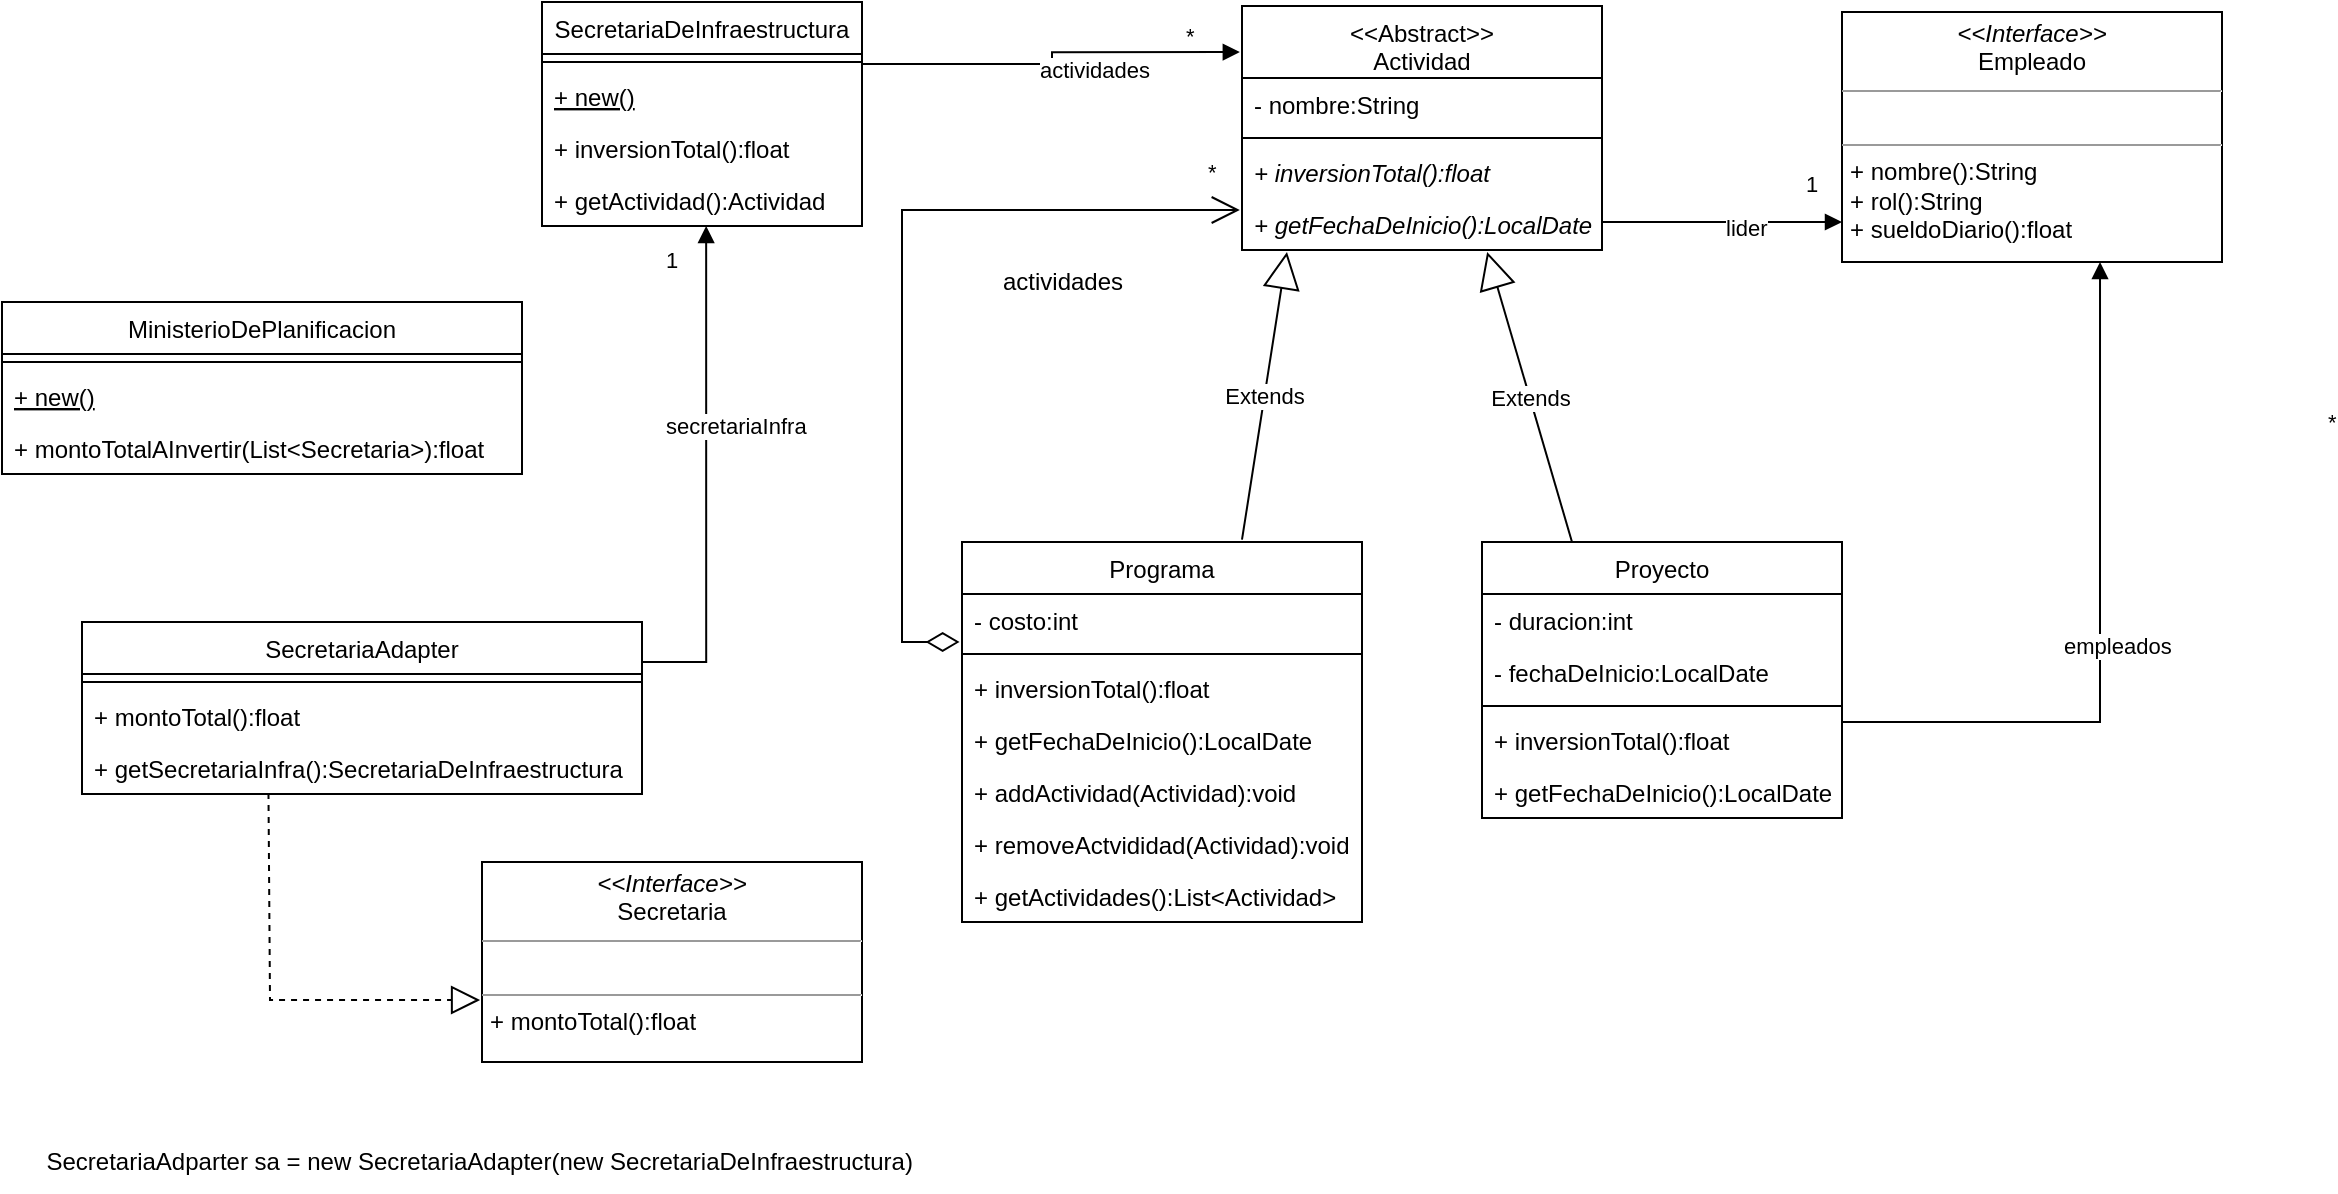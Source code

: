 <mxfile version="20.6.0" type="github">
  <diagram id="C5RBs43oDa-KdzZeNtuy" name="Page-1">
    <mxGraphModel dx="1695" dy="1619" grid="1" gridSize="10" guides="1" tooltips="1" connect="1" arrows="1" fold="1" page="1" pageScale="1" pageWidth="827" pageHeight="1169" math="0" shadow="0">
      <root>
        <mxCell id="WIyWlLk6GJQsqaUBKTNV-0" />
        <mxCell id="WIyWlLk6GJQsqaUBKTNV-1" parent="WIyWlLk6GJQsqaUBKTNV-0" />
        <mxCell id="ZmnFRqZtTHVAp45yPcgr-0" value="Proyecto" style="swimlane;fontStyle=0;align=center;verticalAlign=top;childLayout=stackLayout;horizontal=1;startSize=26;horizontalStack=0;resizeParent=1;resizeParentMax=0;resizeLast=0;collapsible=1;marginBottom=0;" parent="WIyWlLk6GJQsqaUBKTNV-1" vertex="1">
          <mxGeometry x="100" y="120" width="180" height="138" as="geometry" />
        </mxCell>
        <mxCell id="ZmnFRqZtTHVAp45yPcgr-5" value="- duracion:int" style="text;strokeColor=none;fillColor=none;align=left;verticalAlign=top;spacingLeft=4;spacingRight=4;overflow=hidden;rotatable=0;points=[[0,0.5],[1,0.5]];portConstraint=eastwest;" parent="ZmnFRqZtTHVAp45yPcgr-0" vertex="1">
          <mxGeometry y="26" width="180" height="26" as="geometry" />
        </mxCell>
        <mxCell id="ZmnFRqZtTHVAp45yPcgr-4" value="- fechaDeInicio:LocalDate" style="text;strokeColor=none;fillColor=none;align=left;verticalAlign=top;spacingLeft=4;spacingRight=4;overflow=hidden;rotatable=0;points=[[0,0.5],[1,0.5]];portConstraint=eastwest;" parent="ZmnFRqZtTHVAp45yPcgr-0" vertex="1">
          <mxGeometry y="52" width="180" height="26" as="geometry" />
        </mxCell>
        <mxCell id="ZmnFRqZtTHVAp45yPcgr-2" value="" style="line;strokeWidth=1;fillColor=none;align=left;verticalAlign=middle;spacingTop=-1;spacingLeft=3;spacingRight=3;rotatable=0;labelPosition=right;points=[];portConstraint=eastwest;strokeColor=inherit;" parent="ZmnFRqZtTHVAp45yPcgr-0" vertex="1">
          <mxGeometry y="78" width="180" height="8" as="geometry" />
        </mxCell>
        <mxCell id="ZmnFRqZtTHVAp45yPcgr-3" value="+ inversionTotal():float" style="text;strokeColor=none;fillColor=none;align=left;verticalAlign=top;spacingLeft=4;spacingRight=4;overflow=hidden;rotatable=0;points=[[0,0.5],[1,0.5]];portConstraint=eastwest;" parent="ZmnFRqZtTHVAp45yPcgr-0" vertex="1">
          <mxGeometry y="86" width="180" height="26" as="geometry" />
        </mxCell>
        <mxCell id="ZmnFRqZtTHVAp45yPcgr-25" value="+ getFechaDeInicio():LocalDate" style="text;strokeColor=none;fillColor=none;align=left;verticalAlign=top;spacingLeft=4;spacingRight=4;overflow=hidden;rotatable=0;points=[[0,0.5],[1,0.5]];portConstraint=eastwest;fontStyle=0" parent="ZmnFRqZtTHVAp45yPcgr-0" vertex="1">
          <mxGeometry y="112" width="180" height="26" as="geometry" />
        </mxCell>
        <mxCell id="ZmnFRqZtTHVAp45yPcgr-6" value="&lt;p style=&quot;margin:0px;margin-top:4px;text-align:center;&quot;&gt;&lt;i&gt;&amp;lt;&amp;lt;Interface&amp;gt;&amp;gt;&lt;/i&gt;&lt;br&gt;Empleado&lt;/p&gt;&lt;hr size=&quot;1&quot;&gt;&lt;p style=&quot;margin:0px;margin-left:4px;&quot;&gt;&lt;br&gt;&lt;/p&gt;&lt;hr size=&quot;1&quot;&gt;&lt;p style=&quot;margin:0px;margin-left:4px;&quot;&gt;+ nombre():String&lt;/p&gt;&lt;p style=&quot;margin:0px;margin-left:4px;&quot;&gt;+ rol():String&lt;/p&gt;&lt;p style=&quot;margin:0px;margin-left:4px;&quot;&gt;+ sueldoDiario():float&lt;/p&gt;" style="verticalAlign=top;align=left;overflow=fill;fontSize=12;fontFamily=Helvetica;html=1;" parent="WIyWlLk6GJQsqaUBKTNV-1" vertex="1">
          <mxGeometry x="280" y="-145" width="190" height="125" as="geometry" />
        </mxCell>
        <mxCell id="ZmnFRqZtTHVAp45yPcgr-7" value="empleados" style="endArrow=block;endFill=1;html=1;edgeStyle=orthogonalEdgeStyle;align=left;verticalAlign=top;rounded=0;entryX=0.679;entryY=1;entryDx=0;entryDy=0;entryPerimeter=0;" parent="WIyWlLk6GJQsqaUBKTNV-1" target="ZmnFRqZtTHVAp45yPcgr-6" edge="1">
          <mxGeometry y="20" relative="1" as="geometry">
            <mxPoint x="280" y="210" as="sourcePoint" />
            <mxPoint x="520" y="180" as="targetPoint" />
            <Array as="points">
              <mxPoint x="409" y="210" />
            </Array>
            <mxPoint as="offset" />
          </mxGeometry>
        </mxCell>
        <mxCell id="ZmnFRqZtTHVAp45yPcgr-8" value="*" style="edgeLabel;resizable=0;html=1;align=left;verticalAlign=bottom;" parent="ZmnFRqZtTHVAp45yPcgr-7" connectable="0" vertex="1">
          <mxGeometry x="-1" relative="1" as="geometry">
            <mxPoint x="241" y="-142" as="offset" />
          </mxGeometry>
        </mxCell>
        <mxCell id="ZmnFRqZtTHVAp45yPcgr-9" value="Programa" style="swimlane;fontStyle=0;align=center;verticalAlign=top;childLayout=stackLayout;horizontal=1;startSize=26;horizontalStack=0;resizeParent=1;resizeParentMax=0;resizeLast=0;collapsible=1;marginBottom=0;" parent="WIyWlLk6GJQsqaUBKTNV-1" vertex="1">
          <mxGeometry x="-160" y="120" width="200" height="190" as="geometry" />
        </mxCell>
        <mxCell id="ZmnFRqZtTHVAp45yPcgr-15" value="- costo:int" style="text;strokeColor=none;fillColor=none;align=left;verticalAlign=top;spacingLeft=4;spacingRight=4;overflow=hidden;rotatable=0;points=[[0,0.5],[1,0.5]];portConstraint=eastwest;" parent="ZmnFRqZtTHVAp45yPcgr-9" vertex="1">
          <mxGeometry y="26" width="200" height="26" as="geometry" />
        </mxCell>
        <mxCell id="ZmnFRqZtTHVAp45yPcgr-13" value="" style="line;strokeWidth=1;fillColor=none;align=left;verticalAlign=middle;spacingTop=-1;spacingLeft=3;spacingRight=3;rotatable=0;labelPosition=right;points=[];portConstraint=eastwest;strokeColor=inherit;" parent="ZmnFRqZtTHVAp45yPcgr-9" vertex="1">
          <mxGeometry y="52" width="200" height="8" as="geometry" />
        </mxCell>
        <mxCell id="ZmnFRqZtTHVAp45yPcgr-22" value="+ inversionTotal():float" style="text;strokeColor=none;fillColor=none;align=left;verticalAlign=top;spacingLeft=4;spacingRight=4;overflow=hidden;rotatable=0;points=[[0,0.5],[1,0.5]];portConstraint=eastwest;fontStyle=0" parent="ZmnFRqZtTHVAp45yPcgr-9" vertex="1">
          <mxGeometry y="60" width="200" height="26" as="geometry" />
        </mxCell>
        <mxCell id="ZmnFRqZtTHVAp45yPcgr-24" value="+ getFechaDeInicio():LocalDate" style="text;strokeColor=none;fillColor=none;align=left;verticalAlign=top;spacingLeft=4;spacingRight=4;overflow=hidden;rotatable=0;points=[[0,0.5],[1,0.5]];portConstraint=eastwest;fontStyle=0" parent="ZmnFRqZtTHVAp45yPcgr-9" vertex="1">
          <mxGeometry y="86" width="200" height="26" as="geometry" />
        </mxCell>
        <mxCell id="ZmnFRqZtTHVAp45yPcgr-56" value="+ addActividad(Actividad):void" style="text;strokeColor=none;fillColor=none;align=left;verticalAlign=top;spacingLeft=4;spacingRight=4;overflow=hidden;rotatable=0;points=[[0,0.5],[1,0.5]];portConstraint=eastwest;fontStyle=0" parent="ZmnFRqZtTHVAp45yPcgr-9" vertex="1">
          <mxGeometry y="112" width="200" height="26" as="geometry" />
        </mxCell>
        <mxCell id="ZmnFRqZtTHVAp45yPcgr-57" value="+ removeActvididad(Actividad):void" style="text;strokeColor=none;fillColor=none;align=left;verticalAlign=top;spacingLeft=4;spacingRight=4;overflow=hidden;rotatable=0;points=[[0,0.5],[1,0.5]];portConstraint=eastwest;fontStyle=0" parent="ZmnFRqZtTHVAp45yPcgr-9" vertex="1">
          <mxGeometry y="138" width="200" height="26" as="geometry" />
        </mxCell>
        <mxCell id="ZmnFRqZtTHVAp45yPcgr-58" value="+ getActividades():List&lt;Actividad&gt;" style="text;strokeColor=none;fillColor=none;align=left;verticalAlign=top;spacingLeft=4;spacingRight=4;overflow=hidden;rotatable=0;points=[[0,0.5],[1,0.5]];portConstraint=eastwest;fontStyle=0" parent="ZmnFRqZtTHVAp45yPcgr-9" vertex="1">
          <mxGeometry y="164" width="200" height="26" as="geometry" />
        </mxCell>
        <mxCell id="ZmnFRqZtTHVAp45yPcgr-18" value="&lt;&lt;Abstract&gt;&gt;&#xa;Actividad" style="swimlane;fontStyle=0;align=center;verticalAlign=top;childLayout=stackLayout;horizontal=1;startSize=36;horizontalStack=0;resizeParent=1;resizeParentMax=0;resizeLast=0;collapsible=1;marginBottom=0;" parent="WIyWlLk6GJQsqaUBKTNV-1" vertex="1">
          <mxGeometry x="-20" y="-148" width="180" height="122" as="geometry" />
        </mxCell>
        <mxCell id="ZmnFRqZtTHVAp45yPcgr-10" value="- nombre:String" style="text;strokeColor=none;fillColor=none;align=left;verticalAlign=top;spacingLeft=4;spacingRight=4;overflow=hidden;rotatable=0;points=[[0,0.5],[1,0.5]];portConstraint=eastwest;" parent="ZmnFRqZtTHVAp45yPcgr-18" vertex="1">
          <mxGeometry y="36" width="180" height="26" as="geometry" />
        </mxCell>
        <mxCell id="ZmnFRqZtTHVAp45yPcgr-20" value="" style="line;strokeWidth=1;fillColor=none;align=left;verticalAlign=middle;spacingTop=-1;spacingLeft=3;spacingRight=3;rotatable=0;labelPosition=right;points=[];portConstraint=eastwest;strokeColor=inherit;" parent="ZmnFRqZtTHVAp45yPcgr-18" vertex="1">
          <mxGeometry y="62" width="180" height="8" as="geometry" />
        </mxCell>
        <mxCell id="ZmnFRqZtTHVAp45yPcgr-14" value="+ inversionTotal():float" style="text;strokeColor=none;fillColor=none;align=left;verticalAlign=top;spacingLeft=4;spacingRight=4;overflow=hidden;rotatable=0;points=[[0,0.5],[1,0.5]];portConstraint=eastwest;fontStyle=2" parent="ZmnFRqZtTHVAp45yPcgr-18" vertex="1">
          <mxGeometry y="70" width="180" height="26" as="geometry" />
        </mxCell>
        <mxCell id="ZmnFRqZtTHVAp45yPcgr-23" value="+ getFechaDeInicio():LocalDate" style="text;strokeColor=none;fillColor=none;align=left;verticalAlign=top;spacingLeft=4;spacingRight=4;overflow=hidden;rotatable=0;points=[[0,0.5],[1,0.5]];portConstraint=eastwest;fontStyle=2" parent="ZmnFRqZtTHVAp45yPcgr-18" vertex="1">
          <mxGeometry y="96" width="180" height="26" as="geometry" />
        </mxCell>
        <mxCell id="ZmnFRqZtTHVAp45yPcgr-26" value="Extends" style="endArrow=block;endSize=16;endFill=0;html=1;rounded=0;exitX=0.7;exitY=-0.006;exitDx=0;exitDy=0;exitPerimeter=0;entryX=0.125;entryY=1.038;entryDx=0;entryDy=0;entryPerimeter=0;" parent="WIyWlLk6GJQsqaUBKTNV-1" source="ZmnFRqZtTHVAp45yPcgr-9" target="ZmnFRqZtTHVAp45yPcgr-23" edge="1">
          <mxGeometry width="160" relative="1" as="geometry">
            <mxPoint x="-70" y="70" as="sourcePoint" />
            <mxPoint x="90" y="70" as="targetPoint" />
          </mxGeometry>
        </mxCell>
        <mxCell id="ZmnFRqZtTHVAp45yPcgr-27" value="Extends" style="endArrow=block;endSize=16;endFill=0;html=1;rounded=0;exitX=0.25;exitY=0;exitDx=0;exitDy=0;entryX=0.681;entryY=1.038;entryDx=0;entryDy=0;entryPerimeter=0;" parent="WIyWlLk6GJQsqaUBKTNV-1" source="ZmnFRqZtTHVAp45yPcgr-0" target="ZmnFRqZtTHVAp45yPcgr-23" edge="1">
          <mxGeometry width="160" relative="1" as="geometry">
            <mxPoint x="80" y="50" as="sourcePoint" />
            <mxPoint x="240" y="50" as="targetPoint" />
          </mxGeometry>
        </mxCell>
        <mxCell id="ZmnFRqZtTHVAp45yPcgr-30" value="*" style="endArrow=open;html=1;endSize=12;startArrow=diamondThin;startSize=14;startFill=0;edgeStyle=orthogonalEdgeStyle;align=left;verticalAlign=bottom;rounded=0;exitX=-0.006;exitY=0.923;exitDx=0;exitDy=0;exitPerimeter=0;entryX=-0.006;entryY=0.231;entryDx=0;entryDy=0;entryPerimeter=0;" parent="WIyWlLk6GJQsqaUBKTNV-1" source="ZmnFRqZtTHVAp45yPcgr-15" target="ZmnFRqZtTHVAp45yPcgr-23" edge="1">
          <mxGeometry x="0.911" y="10" relative="1" as="geometry">
            <mxPoint x="-220" y="170" as="sourcePoint" />
            <mxPoint x="-140" y="-20" as="targetPoint" />
            <Array as="points">
              <mxPoint x="-190" y="170" />
              <mxPoint x="-190" y="-46" />
            </Array>
            <mxPoint as="offset" />
          </mxGeometry>
        </mxCell>
        <mxCell id="ZmnFRqZtTHVAp45yPcgr-31" value="actividades" style="text;html=1;align=center;verticalAlign=middle;resizable=0;points=[];autosize=1;strokeColor=none;fillColor=none;" parent="WIyWlLk6GJQsqaUBKTNV-1" vertex="1">
          <mxGeometry x="-150" y="-25" width="80" height="30" as="geometry" />
        </mxCell>
        <mxCell id="ZmnFRqZtTHVAp45yPcgr-32" value="lider" style="endArrow=block;endFill=1;html=1;edgeStyle=orthogonalEdgeStyle;align=left;verticalAlign=top;rounded=0;" parent="WIyWlLk6GJQsqaUBKTNV-1" edge="1">
          <mxGeometry y="10" relative="1" as="geometry">
            <mxPoint x="160" y="-40" as="sourcePoint" />
            <mxPoint x="280" y="-40" as="targetPoint" />
            <mxPoint as="offset" />
          </mxGeometry>
        </mxCell>
        <mxCell id="ZmnFRqZtTHVAp45yPcgr-33" value="1" style="edgeLabel;resizable=0;html=1;align=left;verticalAlign=bottom;" parent="ZmnFRqZtTHVAp45yPcgr-32" connectable="0" vertex="1">
          <mxGeometry x="-1" relative="1" as="geometry">
            <mxPoint x="100" y="-11" as="offset" />
          </mxGeometry>
        </mxCell>
        <mxCell id="ZmnFRqZtTHVAp45yPcgr-34" value="SecretariaDeInfraestructura" style="swimlane;fontStyle=0;align=center;verticalAlign=top;childLayout=stackLayout;horizontal=1;startSize=26;horizontalStack=0;resizeParent=1;resizeParentMax=0;resizeLast=0;collapsible=1;marginBottom=0;" parent="WIyWlLk6GJQsqaUBKTNV-1" vertex="1">
          <mxGeometry x="-370" y="-150" width="160" height="112" as="geometry" />
        </mxCell>
        <mxCell id="ZmnFRqZtTHVAp45yPcgr-36" value="" style="line;strokeWidth=1;fillColor=none;align=left;verticalAlign=middle;spacingTop=-1;spacingLeft=3;spacingRight=3;rotatable=0;labelPosition=right;points=[];portConstraint=eastwest;strokeColor=inherit;" parent="ZmnFRqZtTHVAp45yPcgr-34" vertex="1">
          <mxGeometry y="26" width="160" height="8" as="geometry" />
        </mxCell>
        <mxCell id="ZmnFRqZtTHVAp45yPcgr-41" value="+ new()" style="text;strokeColor=none;fillColor=none;align=left;verticalAlign=top;spacingLeft=4;spacingRight=4;overflow=hidden;rotatable=0;points=[[0,0.5],[1,0.5]];portConstraint=eastwest;fontStyle=4" parent="ZmnFRqZtTHVAp45yPcgr-34" vertex="1">
          <mxGeometry y="34" width="160" height="26" as="geometry" />
        </mxCell>
        <mxCell id="ZmnFRqZtTHVAp45yPcgr-37" value="+ inversionTotal():float" style="text;strokeColor=none;fillColor=none;align=left;verticalAlign=top;spacingLeft=4;spacingRight=4;overflow=hidden;rotatable=0;points=[[0,0.5],[1,0.5]];portConstraint=eastwest;" parent="ZmnFRqZtTHVAp45yPcgr-34" vertex="1">
          <mxGeometry y="60" width="160" height="26" as="geometry" />
        </mxCell>
        <mxCell id="ZmnFRqZtTHVAp45yPcgr-40" value="+ getActividad():Actividad" style="text;strokeColor=none;fillColor=none;align=left;verticalAlign=top;spacingLeft=4;spacingRight=4;overflow=hidden;rotatable=0;points=[[0,0.5],[1,0.5]];portConstraint=eastwest;" parent="ZmnFRqZtTHVAp45yPcgr-34" vertex="1">
          <mxGeometry y="86" width="160" height="26" as="geometry" />
        </mxCell>
        <mxCell id="ZmnFRqZtTHVAp45yPcgr-38" value="actividades" style="endArrow=block;endFill=1;html=1;edgeStyle=orthogonalEdgeStyle;align=left;verticalAlign=top;rounded=0;entryX=-0.006;entryY=0.189;entryDx=0;entryDy=0;entryPerimeter=0;exitX=1;exitY=0.625;exitDx=0;exitDy=0;exitPerimeter=0;" parent="WIyWlLk6GJQsqaUBKTNV-1" source="ZmnFRqZtTHVAp45yPcgr-36" target="ZmnFRqZtTHVAp45yPcgr-18" edge="1">
          <mxGeometry x="-0.106" y="10" relative="1" as="geometry">
            <mxPoint x="-200" y="-120" as="sourcePoint" />
            <mxPoint x="-40" y="-120" as="targetPoint" />
            <mxPoint as="offset" />
          </mxGeometry>
        </mxCell>
        <mxCell id="ZmnFRqZtTHVAp45yPcgr-39" value="*" style="edgeLabel;resizable=0;html=1;align=left;verticalAlign=bottom;" parent="ZmnFRqZtTHVAp45yPcgr-38" connectable="0" vertex="1">
          <mxGeometry x="-1" relative="1" as="geometry">
            <mxPoint x="160" y="-6" as="offset" />
          </mxGeometry>
        </mxCell>
        <mxCell id="ZmnFRqZtTHVAp45yPcgr-42" value="MinisterioDePlanificacion" style="swimlane;fontStyle=0;align=center;verticalAlign=top;childLayout=stackLayout;horizontal=1;startSize=26;horizontalStack=0;resizeParent=1;resizeParentMax=0;resizeLast=0;collapsible=1;marginBottom=0;" parent="WIyWlLk6GJQsqaUBKTNV-1" vertex="1">
          <mxGeometry x="-640" width="260" height="86" as="geometry" />
        </mxCell>
        <mxCell id="ZmnFRqZtTHVAp45yPcgr-43" value="" style="line;strokeWidth=1;fillColor=none;align=left;verticalAlign=middle;spacingTop=-1;spacingLeft=3;spacingRight=3;rotatable=0;labelPosition=right;points=[];portConstraint=eastwest;strokeColor=inherit;" parent="ZmnFRqZtTHVAp45yPcgr-42" vertex="1">
          <mxGeometry y="26" width="260" height="8" as="geometry" />
        </mxCell>
        <mxCell id="ZmnFRqZtTHVAp45yPcgr-44" value="+ new()" style="text;strokeColor=none;fillColor=none;align=left;verticalAlign=top;spacingLeft=4;spacingRight=4;overflow=hidden;rotatable=0;points=[[0,0.5],[1,0.5]];portConstraint=eastwest;fontStyle=4" parent="ZmnFRqZtTHVAp45yPcgr-42" vertex="1">
          <mxGeometry y="34" width="260" height="26" as="geometry" />
        </mxCell>
        <mxCell id="ZmnFRqZtTHVAp45yPcgr-45" value="+ montoTotalAInvertir(List&lt;Secretaria&gt;):float" style="text;strokeColor=none;fillColor=none;align=left;verticalAlign=top;spacingLeft=4;spacingRight=4;overflow=hidden;rotatable=0;points=[[0,0.5],[1,0.5]];portConstraint=eastwest;" parent="ZmnFRqZtTHVAp45yPcgr-42" vertex="1">
          <mxGeometry y="60" width="260" height="26" as="geometry" />
        </mxCell>
        <mxCell id="ZmnFRqZtTHVAp45yPcgr-48" value="&lt;p style=&quot;margin:0px;margin-top:4px;text-align:center;&quot;&gt;&lt;i&gt;&amp;lt;&amp;lt;Interface&amp;gt;&amp;gt;&lt;/i&gt;&lt;br&gt;Secretaria&lt;/p&gt;&lt;hr size=&quot;1&quot;&gt;&lt;p style=&quot;margin:0px;margin-left:4px;&quot;&gt;&lt;br&gt;&lt;/p&gt;&lt;hr size=&quot;1&quot;&gt;&lt;p style=&quot;margin:0px;margin-left:4px;&quot;&gt;+ montoTotal():float&lt;/p&gt;" style="verticalAlign=top;align=left;overflow=fill;fontSize=12;fontFamily=Helvetica;html=1;" parent="WIyWlLk6GJQsqaUBKTNV-1" vertex="1">
          <mxGeometry x="-400" y="280" width="190" height="100" as="geometry" />
        </mxCell>
        <mxCell id="ZmnFRqZtTHVAp45yPcgr-49" value="SecretariaAdapter" style="swimlane;fontStyle=0;align=center;verticalAlign=top;childLayout=stackLayout;horizontal=1;startSize=26;horizontalStack=0;resizeParent=1;resizeParentMax=0;resizeLast=0;collapsible=1;marginBottom=0;" parent="WIyWlLk6GJQsqaUBKTNV-1" vertex="1">
          <mxGeometry x="-600" y="160" width="280" height="86" as="geometry" />
        </mxCell>
        <mxCell id="ZmnFRqZtTHVAp45yPcgr-51" value="" style="line;strokeWidth=1;fillColor=none;align=left;verticalAlign=middle;spacingTop=-1;spacingLeft=3;spacingRight=3;rotatable=0;labelPosition=right;points=[];portConstraint=eastwest;strokeColor=inherit;" parent="ZmnFRqZtTHVAp45yPcgr-49" vertex="1">
          <mxGeometry y="26" width="280" height="8" as="geometry" />
        </mxCell>
        <mxCell id="ZmnFRqZtTHVAp45yPcgr-52" value="+ montoTotal():float" style="text;strokeColor=none;fillColor=none;align=left;verticalAlign=top;spacingLeft=4;spacingRight=4;overflow=hidden;rotatable=0;points=[[0,0.5],[1,0.5]];portConstraint=eastwest;" parent="ZmnFRqZtTHVAp45yPcgr-49" vertex="1">
          <mxGeometry y="34" width="280" height="26" as="geometry" />
        </mxCell>
        <mxCell id="ZmnFRqZtTHVAp45yPcgr-59" value="+ getSecretariaInfra():SecretariaDeInfraestructura" style="text;strokeColor=none;fillColor=none;align=left;verticalAlign=top;spacingLeft=4;spacingRight=4;overflow=hidden;rotatable=0;points=[[0,0.5],[1,0.5]];portConstraint=eastwest;" parent="ZmnFRqZtTHVAp45yPcgr-49" vertex="1">
          <mxGeometry y="60" width="280" height="26" as="geometry" />
        </mxCell>
        <mxCell id="ZmnFRqZtTHVAp45yPcgr-53" value="secretariaInfra" style="endArrow=block;endFill=1;html=1;edgeStyle=orthogonalEdgeStyle;align=left;verticalAlign=top;rounded=0;entryX=0.513;entryY=1;entryDx=0;entryDy=0;entryPerimeter=0;" parent="WIyWlLk6GJQsqaUBKTNV-1" target="ZmnFRqZtTHVAp45yPcgr-40" edge="1">
          <mxGeometry x="0.308" y="22" relative="1" as="geometry">
            <mxPoint x="-320" y="180" as="sourcePoint" />
            <mxPoint x="-290" y="-30" as="targetPoint" />
            <Array as="points">
              <mxPoint x="-288" y="180" />
            </Array>
            <mxPoint as="offset" />
          </mxGeometry>
        </mxCell>
        <mxCell id="ZmnFRqZtTHVAp45yPcgr-54" value="1" style="edgeLabel;resizable=0;html=1;align=left;verticalAlign=bottom;" parent="ZmnFRqZtTHVAp45yPcgr-53" connectable="0" vertex="1">
          <mxGeometry x="-1" relative="1" as="geometry">
            <mxPoint x="10" y="-193" as="offset" />
          </mxGeometry>
        </mxCell>
        <mxCell id="ZmnFRqZtTHVAp45yPcgr-55" value="" style="endArrow=block;dashed=1;endFill=0;endSize=12;html=1;rounded=0;exitX=0.333;exitY=0.982;exitDx=0;exitDy=0;exitPerimeter=0;entryX=-0.005;entryY=0.69;entryDx=0;entryDy=0;entryPerimeter=0;" parent="WIyWlLk6GJQsqaUBKTNV-1" source="ZmnFRqZtTHVAp45yPcgr-59" target="ZmnFRqZtTHVAp45yPcgr-48" edge="1">
          <mxGeometry width="160" relative="1" as="geometry">
            <mxPoint x="-573" y="300" as="sourcePoint" />
            <mxPoint x="-506" y="310" as="targetPoint" />
            <Array as="points">
              <mxPoint x="-506" y="349" />
            </Array>
          </mxGeometry>
        </mxCell>
        <mxCell id="ZmnFRqZtTHVAp45yPcgr-60" value="SecretariaAdparter sa = new SecretariaAdapter(new SecretariaDeInfraestructura)&amp;nbsp;" style="text;html=1;align=center;verticalAlign=middle;resizable=0;points=[];autosize=1;strokeColor=none;fillColor=none;" parent="WIyWlLk6GJQsqaUBKTNV-1" vertex="1">
          <mxGeometry x="-630" y="415" width="460" height="30" as="geometry" />
        </mxCell>
      </root>
    </mxGraphModel>
  </diagram>
</mxfile>
